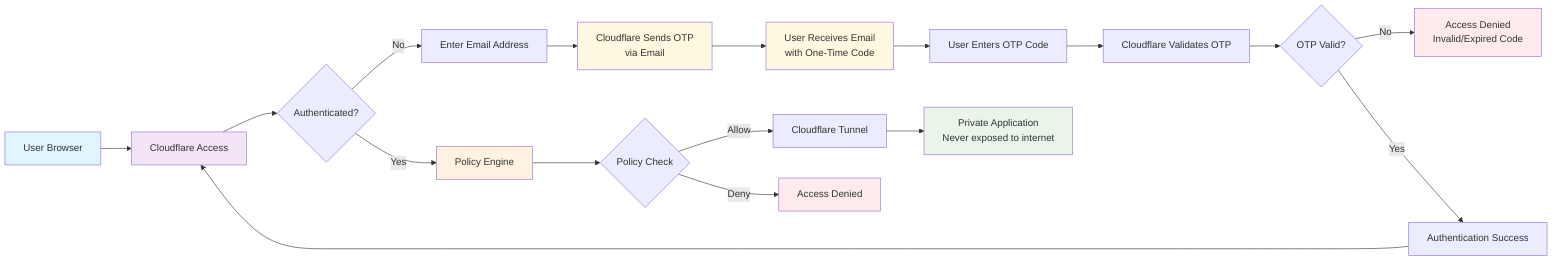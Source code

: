 graph LR
    A[User Browser] --> B[Cloudflare Access]
    B --> C{Authenticated?}
    C -->|No| D[Enter Email Address]
    D --> E[Cloudflare Sends OTP<br/>via Email]
    E --> F[User Receives Email<br/>with One-Time Code]
    F --> G[User Enters OTP Code]
    G --> H[Cloudflare Validates OTP]
    H --> I{OTP Valid?}
    I -->|No| J[Access Denied<br/>Invalid/Expired Code]
    I -->|Yes| K[Authentication Success]
    K --> B
    C -->|Yes| L[Policy Engine]
    L --> M{Policy Check}
    M -->|Allow| N[Cloudflare Tunnel]
    M -->|Deny| O[Access Denied]
    N --> P[Private Application<br/>Never exposed to internet]
    
    style A fill:#e1f5fe
    style B fill:#f3e5f5
    style E fill:#fff8e1
    style F fill:#fff8e1
    style L fill:#fff3e0
    style P fill:#e8f5e8
    style J fill:#ffebee
    style O fill:#ffebee